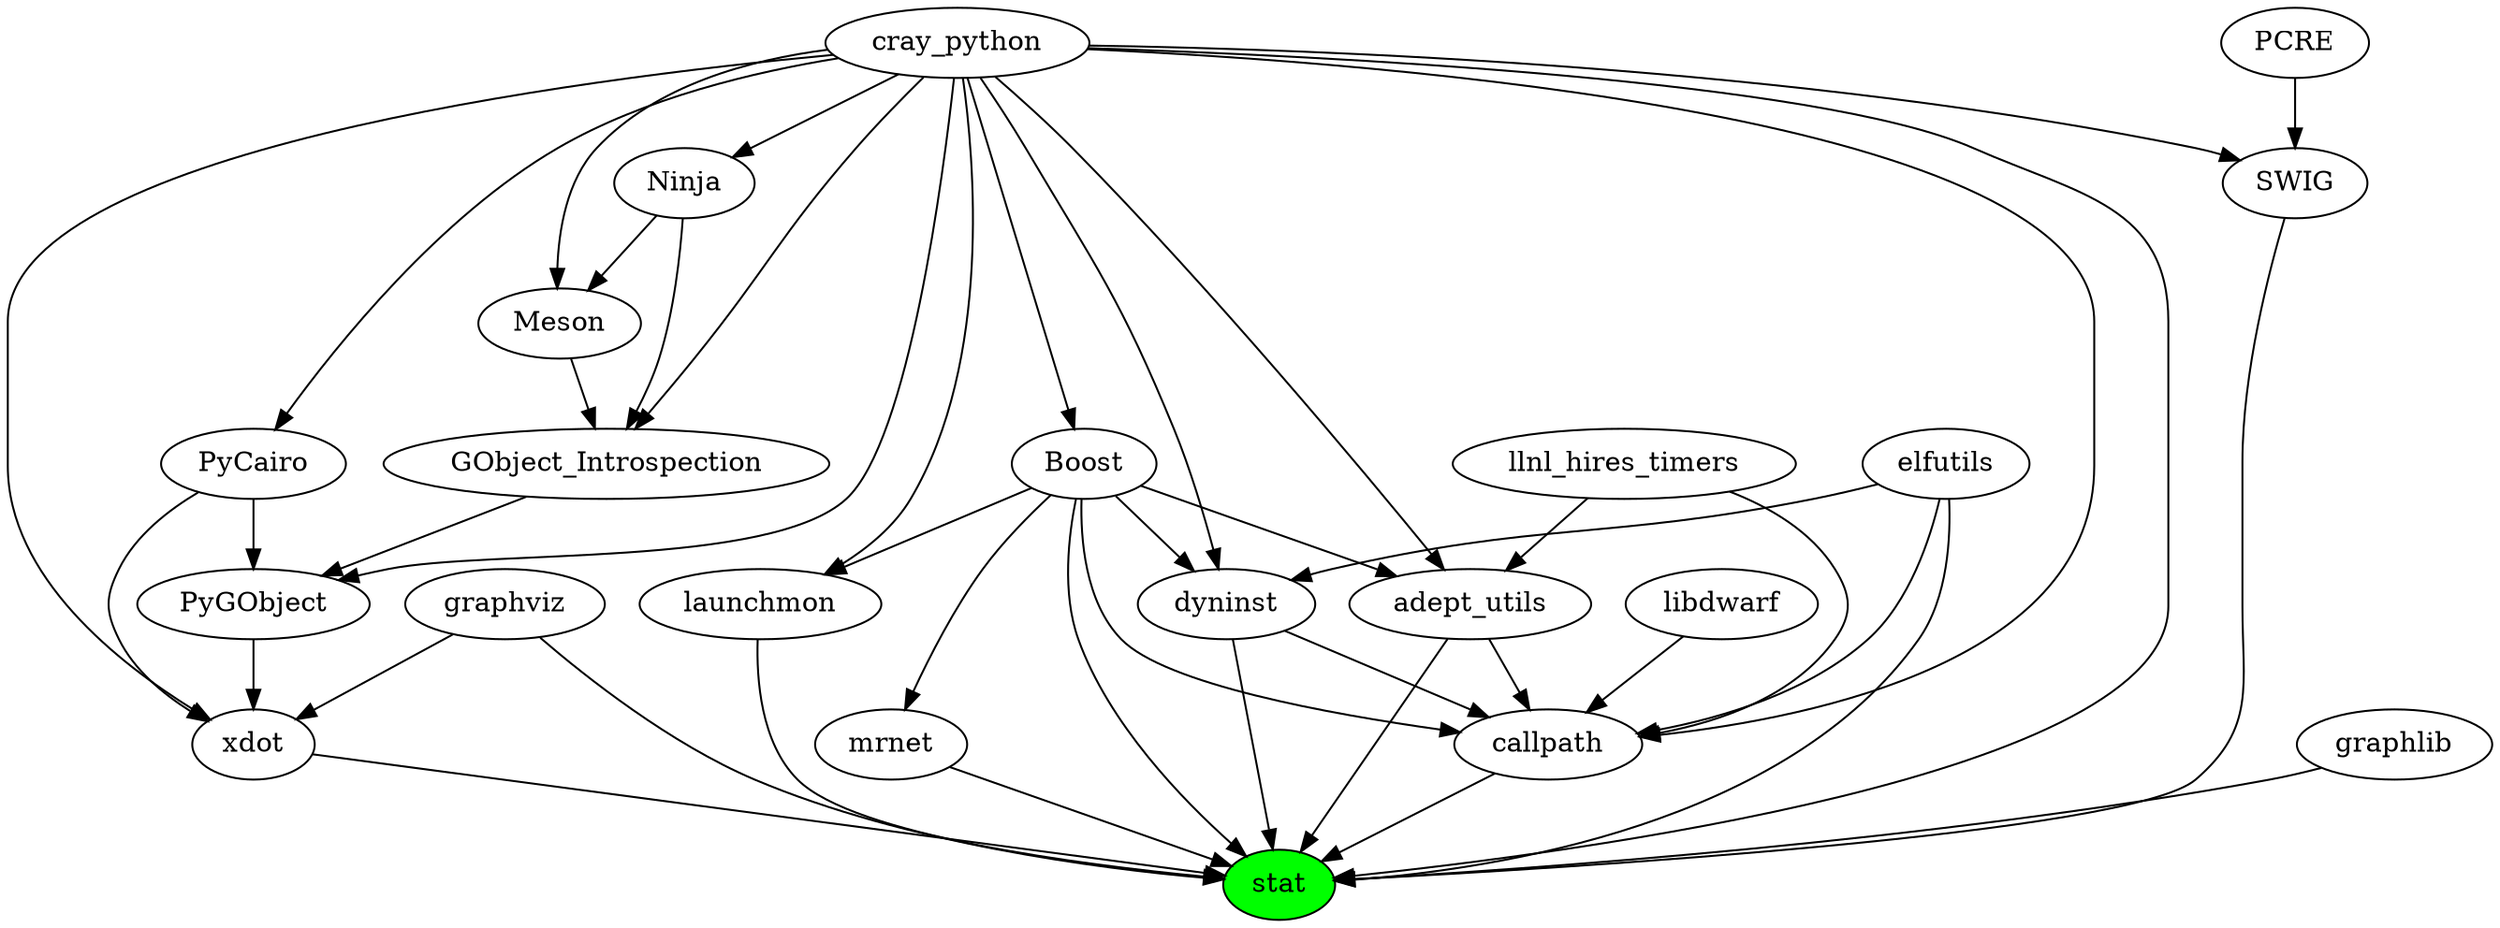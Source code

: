 digraph D {
// dot -Tpng -o 1.png 1.dot

cray_python -> Ninja
cray_python -> Meson
Ninja -> Meson

cray_python -> GObject_Introspection
Ninja -> GObject_Introspection
Meson -> GObject_Introspection

cray_python -> PyCairo

cray_python -> PyGObject
GObject_Introspection -> PyGObject
PyCairo -> PyGObject

cray_python -> Boost

cray_python -> launchmon
Boost -> launchmon
Boost -> mrnet

cray_python -> dyninst
elfutils -> dyninst
Boost -> dyninst

cray_python -> adept_utils
Boost -> adept_utils
llnl_hires_timers -> adept_utils

cray_python -> callpath
Boost -> callpath
dyninst -> callpath
elfutils -> callpath
llnl_hires_timers -> callpath
adept_utils -> callpath
libdwarf -> callpath

cray_python -> SWIG
PCRE -> SWIG

cray_python -> xdot
PyGObject -> xdot
PyCairo -> xdot
graphviz -> xdot

stat [fillcolor="green" style=filled]
launchmon -> stat
mrnet -> stat
graphlib -> stat
cray_python -> stat
dyninst -> stat
graphviz -> stat
elfutils -> stat
adept_utils -> stat
callpath -> stat
SWIG -> stat
xdot -> stat
Boost -> stat

}
